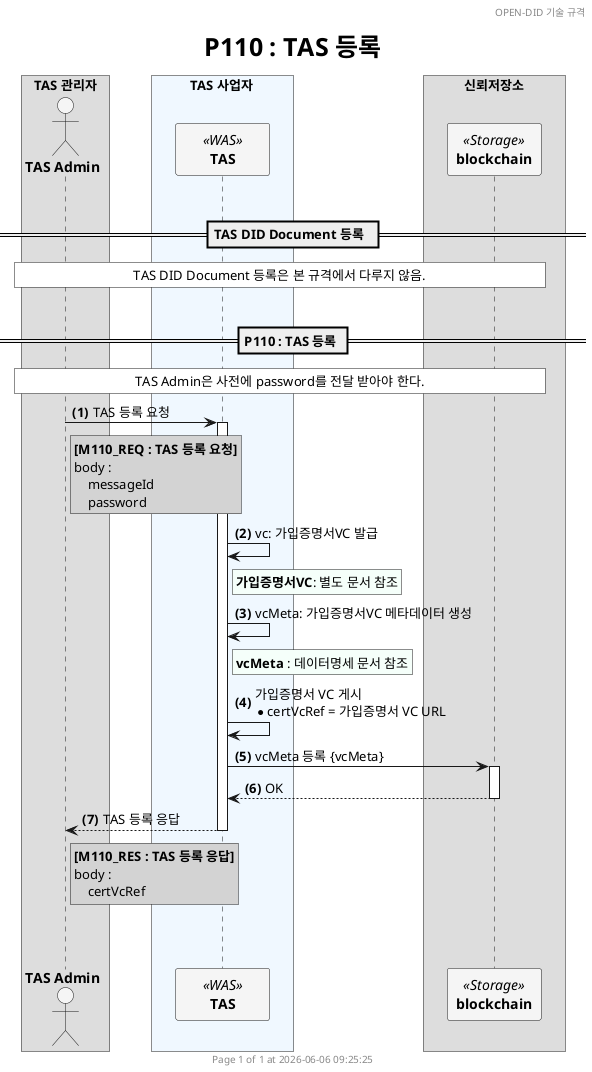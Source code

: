 
@startuml P110_register_tas_ko

'- - - - - - - - - - - - - - - - - - - - - - - - - - - - - - - - - - - - - - - - - - - - - - - - - - - - - - - - - - -
' 설정
'- - - - - - - - - - - - - - - - - - - - - - - - - - - - - - - - - - - - - - - - - - - - - - - - - - - - - - - - - - -
'=== Header and Footer ===
header OPEN-DID 기술 규격
footer
  	Page %page% of %lastpage% at %date("yyyy-MM-dd hh:mm:ss")
end footer

'=== 제목 ===
title
	<size:25>P110 : TAS 등록</size>
end title

'=== 옵션 ===
autonumber "<b>(#)</b>"

'=== Panticipants ===
skinparam ParticipantPadding 20
skinparam BoxPadding 20
skinparam MaxMessageSize 500
skinparam MinClassWidth 80

box TAS 관리자
    actor "**TAS Admin**" as ADMIN #WhiteSmoke
end box

box TAS 사업자 #AliceBlue
    participant "**TAS**" as TAS <<WAS>> #WhiteSmoke
end box


box 신뢰저장소
    participant "**blockchain**" as BC <<Storage>> #WhiteSmoke
end box 
'- - - - - - - - - - - - - - - - - - - - - - - - - - - - - - - - - - - - - - - - - - - - - - - - - - - - - - - - - - -
' 상수
'- - - - - - - - - - - - - - - - - - - - - - - - - - - - - - - - - - - - - - - - - - - - - - - - - - - - - - - - - - -
!$refdoc = "별도 문서 참조"
!$doc = "데이터명세 문서 참조"


'- - - - - - - - - - - - - - - - - - - - - - - - - - - - - - - - - - - - - - - - - - - - - - - - - - - - - - - - - - -
' 내용
'- - - - - - - - - - - - - - - - - - - - - - - - - - - - - - - - - - - - - - - - - - - - - - - - - - - - - - - - - - -
|||

== TAS DID Document 등록  ==
rnote across #white
    TAS DID Document 등록은 본 규격에서 다루지 않음.
end note

|||

== P110 : TAS 등록 ==
rnote across #white
    TAS Admin은 사전에 password를 전달 받아야 한다.
end note
ADMIN -> TAS++: TAS 등록 요청
rnote right of ADMIN #LightGray        
    **[M110_REQ : TAS 등록 요청]**
    body : 
        messageId
        password
end note

    TAS -> TAS: vc: 가입증명서VC 발급
    rnote right of TAS #MintCream
        **가입증명서VC**: $refdoc
    end note

    TAS -> TAS: vcMeta: 가입증명서VC 메타데이터 생성
    rnote right of TAS #MintCream
        **vcMeta** : $doc
    end note

    TAS -> TAS: 가입증명서 VC 게시\
            \n* certVcRef = 가입증명서 VC URL

    TAS -> BC++ : vcMeta 등록 {vcMeta}
    return OK

return TAS 등록 응답
rnote right of ADMIN #LightGray        
    **[M110_RES : TAS 등록 응답]**
    body : 
        certVcRef
end note

|||
|||
@enduml


